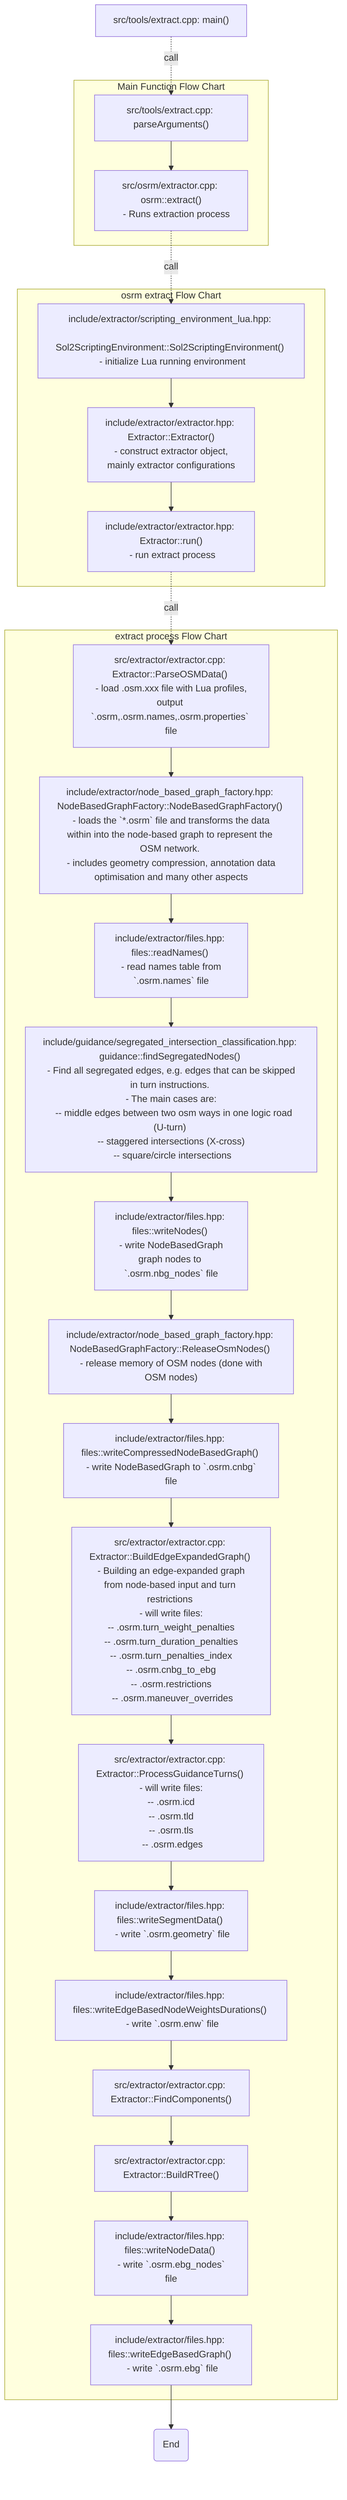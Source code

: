 %% Call below command to convert .mmd to .png
%%  Adjust -w or -H if necessary
%% mmdc -p puppeteer-config.json -i osrm-extract_startup_and_process_callgraph.mmd -o osrm-extract_startup_and_process_callgraph.mmd.png -w 3840 -H 2160

graph TD

Main["src/tools/extract.cpp: main()"] -. call .-> parseArguments["src/tools/extract.cpp: parseArguments()"]

subgraph Main Function Flow Chart
    parseArguments --> osrm_extract["src/osrm/extractor.cpp: osrm::extract()<p></p>    - Runs extraction process"]
end

osrm_extract -. call .-> Sol2ScriptingEnvironment["include/extractor/scripting_environment_lua.hpp: <p></p> Sol2ScriptingEnvironment::Sol2ScriptingEnvironment() <p></p> - initialize Lua running environment"]

subgraph osrm extract Flow Chart
Sol2ScriptingEnvironment --> ExtractorConstructor["include/extractor/extractor.hpp: <p></p> Extractor::Extractor() <p></p> - construct extractor object, mainly extractor configurations"]
ExtractorConstructor --> ExtractorRun["include/extractor/extractor.hpp: <p></p> Extractor::run() <p></p> - run extract process"]
end

ExtractorRun -. call .-> ParseOSMData["src/extractor/extractor.cpp: Extractor::ParseOSMData() <p></p> - load .osm.xxx file with Lua profiles, output `.osrm,.osrm.names,.osrm.properties` file"]

subgraph extract process Flow Chart

ParseOSMData --> NodeBasedGraphFactory["include/extractor/node_based_graph_factory.hpp: NodeBasedGraphFactory::NodeBasedGraphFactory() <p></p> - loads the `*.osrm` file and transforms the data within into the node-based graph to represent the OSM network. <p></p> - includes geometry compression, annotation data optimisation and many other aspects"]
NodeBasedGraphFactory --> FilesReadNames["include/extractor/files.hpp: files::readNames() <p></p> - read names table from `.osrm.names` file"]
FilesReadNames --> guidanceFindSegregatedNodes["include/guidance/segregated_intersection_classification.hpp: guidance::findSegregatedNodes() <p></p> - Find all segregated edges, e.g. edges that can be skipped in turn instructions. <p><p> - The main cases are: <p></p>   -- middle edges between two osm ways in one logic road (U-turn) <p></p> -- staggered intersections (X-cross) <p></p> -- square/circle intersections"]
guidanceFindSegregatedNodes --> FilesWriteNodesNBGNodes["include/extractor/files.hpp: files::writeNodes() <p></p> - write NodeBasedGraph graph nodes to `.osrm.nbg_nodes` file "]
FilesWriteNodesNBGNodes --> ReleaseOsmNodes["include/extractor/node_based_graph_factory.hpp: NodeBasedGraphFactory::ReleaseOsmNodes() <p></p> - release memory of OSM nodes (done with OSM nodes) "]
ReleaseOsmNodes --> FilesWriteCompressedNodeBasedGraph["include/extractor/files.hpp: files::writeCompressedNodeBasedGraph() <p></p> - write NodeBasedGraph to `.osrm.cnbg` file "]
FilesWriteCompressedNodeBasedGraph --> ExtractorBuildEdgeExpandedGraph["src/extractor/extractor.cpp: Extractor::BuildEdgeExpandedGraph() <p></p> - Building an edge-expanded graph from node-based input and turn restrictions <p></p> - will write files: <p></p> -- .osrm.turn_weight_penalties <p></p> -- .osrm.turn_duration_penalties <p></p> -- .osrm.turn_penalties_index <p></p> -- .osrm.cnbg_to_ebg <p></p> -- .osrm.restrictions <p></p> -- .osrm.maneuver_overrides "]
ExtractorBuildEdgeExpandedGraph --> ExtractorProcessGuidanceTurns["src/extractor/extractor.cpp: Extractor::ProcessGuidanceTurns() <p></p> - will write files: <p></p> -- .osrm.icd <p></p> -- .osrm.tld <p></p> -- .osrm.tls <p></p> -- .osrm.edges "]
ExtractorProcessGuidanceTurns --> FilesWriteSegmentData["include/extractor/files.hpp: files::writeSegmentData() <p></p> - write `.osrm.geometry` file "]
FilesWriteSegmentData --> FilesWriteEdgeBasedNodeWeightsDurations["include/extractor/files.hpp: files::writeEdgeBasedNodeWeightsDurations() <p></p> - write `.osrm.enw` file "]
FilesWriteEdgeBasedNodeWeightsDurations --> FindComponents["src/extractor/extractor.cpp: Extractor::FindComponents()"]
FindComponents --> BuildRTree["src/extractor/extractor.cpp: Extractor::BuildRTree()"]
BuildRTree --> FilesWriteNodeData["include/extractor/files.hpp: files::writeNodeData() <p></p> - write `.osrm.ebg_nodes` file "]
FilesWriteNodeData --> FilesWriteEdgeBasedGraph["include/extractor/files.hpp: files::writeEdgeBasedGraph() <p></p> - write `.osrm.ebg` file "]

end

FilesWriteEdgeBasedGraph --> End("End")